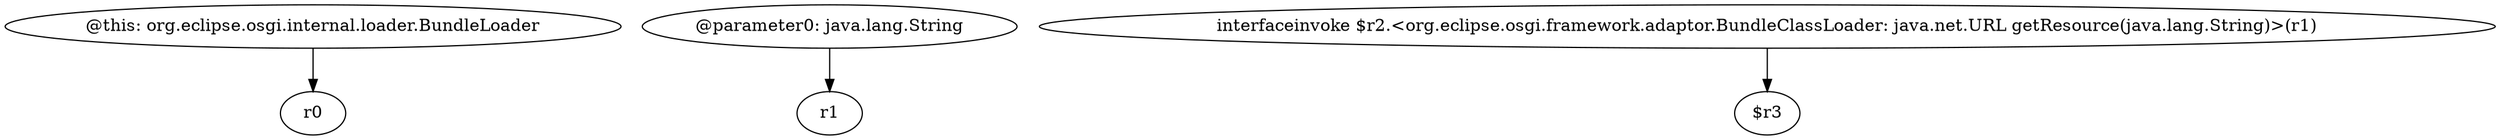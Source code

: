 digraph g {
0[label="@this: org.eclipse.osgi.internal.loader.BundleLoader"]
1[label="r0"]
0->1[label=""]
2[label="@parameter0: java.lang.String"]
3[label="r1"]
2->3[label=""]
4[label="interfaceinvoke $r2.<org.eclipse.osgi.framework.adaptor.BundleClassLoader: java.net.URL getResource(java.lang.String)>(r1)"]
5[label="$r3"]
4->5[label=""]
}